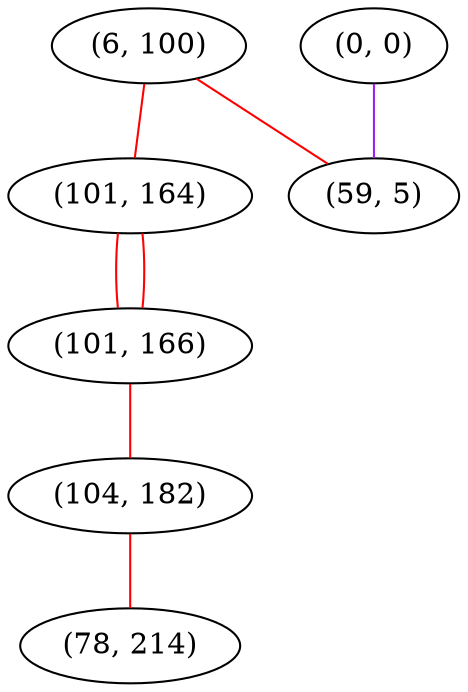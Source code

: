 graph "" {
"(6, 100)";
"(101, 164)";
"(0, 0)";
"(101, 166)";
"(104, 182)";
"(59, 5)";
"(78, 214)";
"(6, 100)" -- "(101, 164)"  [color=red, key=0, weight=1];
"(6, 100)" -- "(59, 5)"  [color=red, key=0, weight=1];
"(101, 164)" -- "(101, 166)"  [color=red, key=0, weight=1];
"(101, 164)" -- "(101, 166)"  [color=red, key=1, weight=1];
"(0, 0)" -- "(59, 5)"  [color=purple, key=0, weight=4];
"(101, 166)" -- "(104, 182)"  [color=red, key=0, weight=1];
"(104, 182)" -- "(78, 214)"  [color=red, key=0, weight=1];
}
